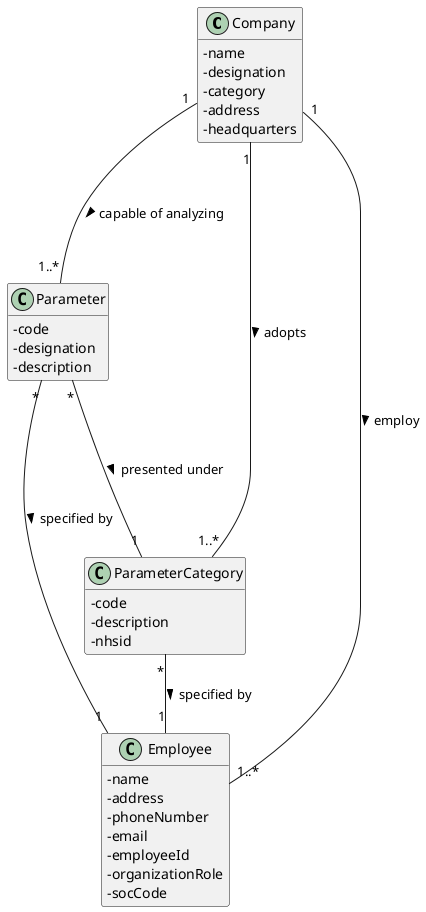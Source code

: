 @startuml
'https://plantuml.com/class-diagram
hide methods
skinparam classAttributeIconSize 0

class Company
class Parameter
class ParameterCategory
class Employee


class Company{
-name
-designation
-category
-address
-headquarters
}

class Parameter{
-code
-designation
-description
}

class ParameterCategory{
-code
-description
-nhsid
}

class Employee {
-name
-address
-phoneNumber
-email
-employeeId
-organizationRole
-socCode
}


Company "1"---"1..*" Parameter : capable of analyzing >
Company "1"---"1..*" ParameterCategory : adopts >
Company "1"---"1..*" Employee : employ >
Parameter "*"---"1" ParameterCategory : presented under >
Parameter "*" --- "1" Employee : specified by >
ParameterCategory "*"--"1" Employee : specified by >


@enduml